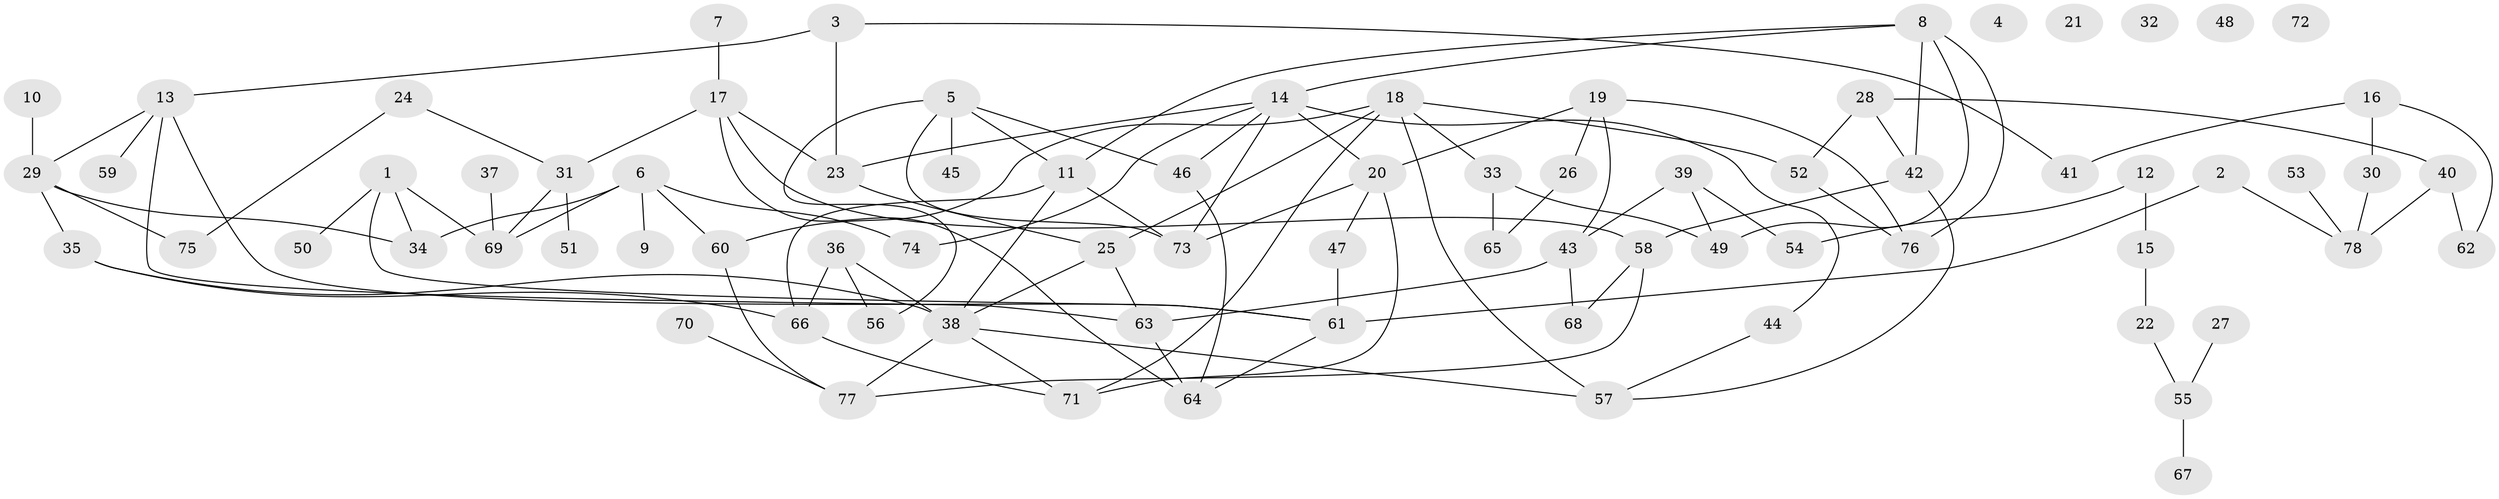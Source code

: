 // Generated by graph-tools (version 1.1) at 2025/33/03/09/25 02:33:46]
// undirected, 78 vertices, 112 edges
graph export_dot {
graph [start="1"]
  node [color=gray90,style=filled];
  1;
  2;
  3;
  4;
  5;
  6;
  7;
  8;
  9;
  10;
  11;
  12;
  13;
  14;
  15;
  16;
  17;
  18;
  19;
  20;
  21;
  22;
  23;
  24;
  25;
  26;
  27;
  28;
  29;
  30;
  31;
  32;
  33;
  34;
  35;
  36;
  37;
  38;
  39;
  40;
  41;
  42;
  43;
  44;
  45;
  46;
  47;
  48;
  49;
  50;
  51;
  52;
  53;
  54;
  55;
  56;
  57;
  58;
  59;
  60;
  61;
  62;
  63;
  64;
  65;
  66;
  67;
  68;
  69;
  70;
  71;
  72;
  73;
  74;
  75;
  76;
  77;
  78;
  1 -- 34;
  1 -- 50;
  1 -- 61;
  1 -- 69;
  2 -- 61;
  2 -- 78;
  3 -- 13;
  3 -- 23;
  3 -- 41;
  5 -- 11;
  5 -- 45;
  5 -- 46;
  5 -- 56;
  5 -- 73;
  6 -- 9;
  6 -- 34;
  6 -- 60;
  6 -- 69;
  6 -- 74;
  7 -- 17;
  8 -- 11;
  8 -- 14;
  8 -- 42;
  8 -- 49;
  8 -- 76;
  10 -- 29;
  11 -- 38;
  11 -- 66;
  11 -- 73;
  12 -- 15;
  12 -- 54;
  13 -- 29;
  13 -- 59;
  13 -- 61;
  13 -- 63;
  14 -- 20;
  14 -- 23;
  14 -- 44;
  14 -- 46;
  14 -- 73;
  14 -- 74;
  15 -- 22;
  16 -- 30;
  16 -- 41;
  16 -- 62;
  17 -- 23;
  17 -- 31;
  17 -- 58;
  17 -- 64;
  18 -- 25;
  18 -- 33;
  18 -- 52;
  18 -- 57;
  18 -- 60;
  18 -- 71;
  19 -- 20;
  19 -- 26;
  19 -- 43;
  19 -- 76;
  20 -- 47;
  20 -- 71;
  20 -- 73;
  22 -- 55;
  23 -- 25;
  24 -- 31;
  24 -- 75;
  25 -- 38;
  25 -- 63;
  26 -- 65;
  27 -- 55;
  28 -- 40;
  28 -- 42;
  28 -- 52;
  29 -- 34;
  29 -- 35;
  29 -- 75;
  30 -- 78;
  31 -- 51;
  31 -- 69;
  33 -- 49;
  33 -- 65;
  35 -- 38;
  35 -- 66;
  36 -- 38;
  36 -- 56;
  36 -- 66;
  37 -- 69;
  38 -- 57;
  38 -- 71;
  38 -- 77;
  39 -- 43;
  39 -- 49;
  39 -- 54;
  40 -- 62;
  40 -- 78;
  42 -- 57;
  42 -- 58;
  43 -- 63;
  43 -- 68;
  44 -- 57;
  46 -- 64;
  47 -- 61;
  52 -- 76;
  53 -- 78;
  55 -- 67;
  58 -- 68;
  58 -- 77;
  60 -- 77;
  61 -- 64;
  63 -- 64;
  66 -- 71;
  70 -- 77;
}
